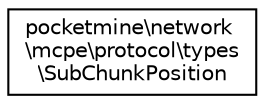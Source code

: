 digraph "Graphical Class Hierarchy"
{
 // INTERACTIVE_SVG=YES
 // LATEX_PDF_SIZE
  edge [fontname="Helvetica",fontsize="10",labelfontname="Helvetica",labelfontsize="10"];
  node [fontname="Helvetica",fontsize="10",shape=record];
  rankdir="LR";
  Node0 [label="pocketmine\\network\l\\mcpe\\protocol\\types\l\\SubChunkPosition",height=0.2,width=0.4,color="black", fillcolor="white", style="filled",URL="$df/d89/classpocketmine_1_1network_1_1mcpe_1_1protocol_1_1types_1_1_sub_chunk_position.html",tooltip=" "];
}
